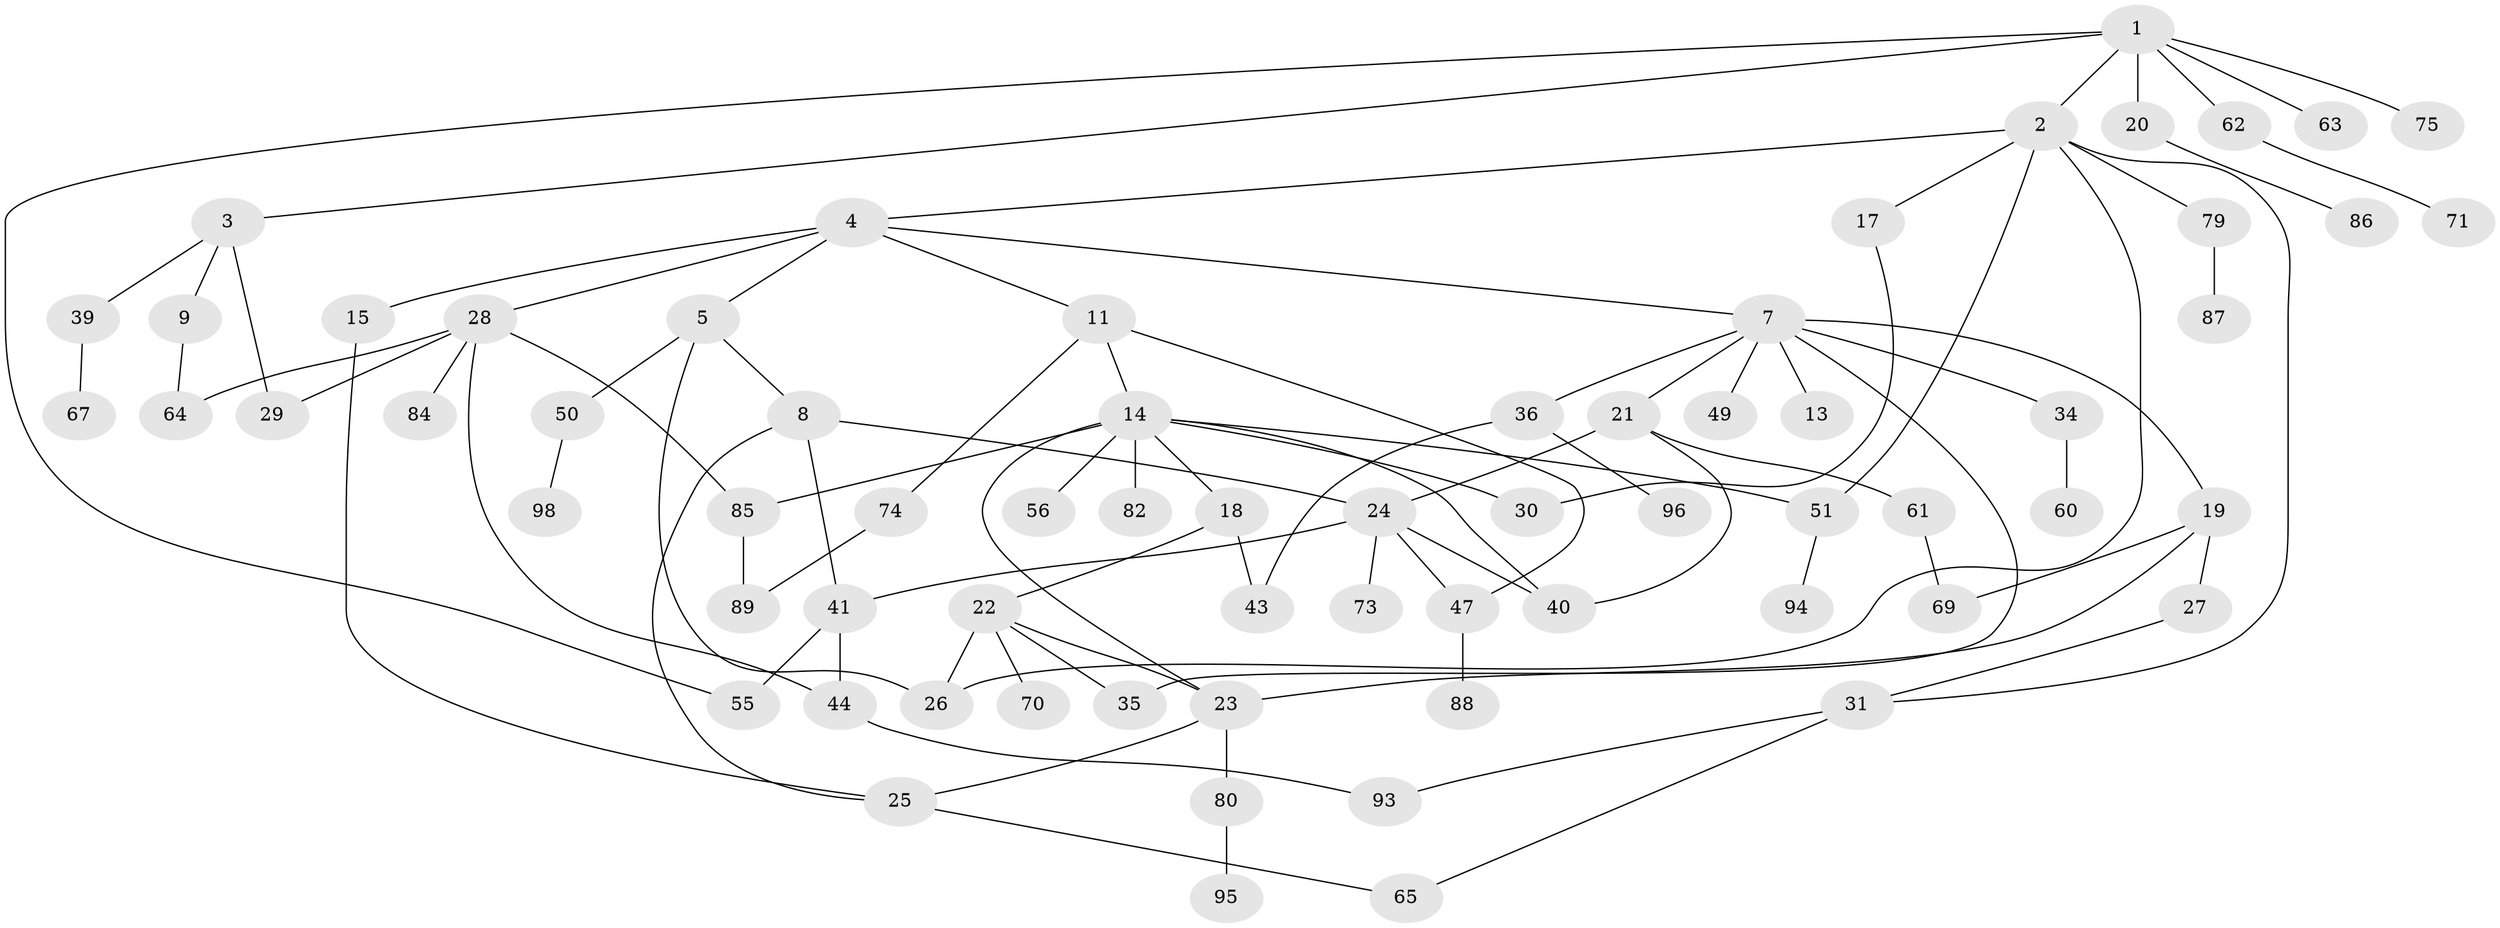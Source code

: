 // original degree distribution, {5: 0.04, 3: 0.19, 7: 0.01, 4: 0.13, 2: 0.36, 6: 0.03, 1: 0.24}
// Generated by graph-tools (version 1.1) at 2025/11/02/21/25 10:11:06]
// undirected, 68 vertices, 92 edges
graph export_dot {
graph [start="1"]
  node [color=gray90,style=filled];
  1 [super="+10"];
  2 [super="+52"];
  3 [super="+6"];
  4 [super="+66"];
  5 [super="+16"];
  7 [super="+12"];
  8;
  9 [super="+33"];
  11 [super="+38"];
  13;
  14 [super="+37"];
  15;
  17 [super="+42"];
  18;
  19 [super="+83"];
  20 [super="+78"];
  21 [super="+53"];
  22 [super="+59"];
  23 [super="+46"];
  24 [super="+32"];
  25 [super="+76"];
  26 [super="+57"];
  27;
  28 [super="+77"];
  29;
  30 [super="+48"];
  31 [super="+45"];
  34;
  35;
  36 [super="+99"];
  39;
  40;
  41 [super="+81"];
  43 [super="+91"];
  44 [super="+68"];
  47 [super="+54"];
  49;
  50 [super="+72"];
  51 [super="+92"];
  55 [super="+58"];
  56;
  60;
  61;
  62;
  63;
  64;
  65;
  67;
  69;
  70;
  71;
  73;
  74;
  75;
  79;
  80 [super="+90"];
  82;
  84;
  85 [super="+100"];
  86;
  87;
  88;
  89 [super="+97"];
  93;
  94;
  95;
  96;
  98;
  1 -- 2;
  1 -- 3;
  1 -- 20;
  1 -- 63;
  1 -- 75;
  1 -- 62;
  1 -- 55;
  2 -- 4;
  2 -- 17;
  2 -- 26;
  2 -- 51;
  2 -- 79;
  2 -- 31;
  3 -- 29;
  3 -- 9;
  3 -- 39;
  4 -- 5;
  4 -- 7;
  4 -- 11;
  4 -- 15;
  4 -- 28;
  5 -- 8;
  5 -- 26;
  5 -- 50;
  7 -- 13;
  7 -- 49;
  7 -- 34;
  7 -- 35;
  7 -- 36;
  7 -- 19;
  7 -- 21;
  8 -- 24;
  8 -- 25;
  8 -- 41;
  9 -- 64;
  11 -- 14;
  11 -- 74;
  11 -- 47;
  14 -- 18;
  14 -- 51;
  14 -- 82;
  14 -- 23;
  14 -- 85;
  14 -- 30;
  14 -- 56;
  14 -- 40;
  15 -- 25;
  17 -- 30;
  18 -- 22;
  18 -- 43;
  19 -- 27;
  19 -- 69;
  19 -- 23;
  20 -- 86;
  21 -- 24;
  21 -- 40;
  21 -- 61;
  22 -- 23;
  22 -- 35;
  22 -- 70;
  22 -- 26;
  23 -- 25;
  23 -- 80;
  24 -- 40;
  24 -- 47;
  24 -- 73;
  24 -- 41;
  25 -- 65;
  27 -- 31;
  28 -- 64;
  28 -- 44;
  28 -- 29;
  28 -- 84;
  28 -- 85;
  31 -- 93;
  31 -- 65;
  34 -- 60;
  36 -- 96;
  36 -- 43;
  39 -- 67;
  41 -- 44;
  41 -- 55;
  44 -- 93;
  47 -- 88;
  50 -- 98;
  51 -- 94 [weight=2];
  61 -- 69;
  62 -- 71;
  74 -- 89;
  79 -- 87;
  80 -- 95;
  85 -- 89;
}
